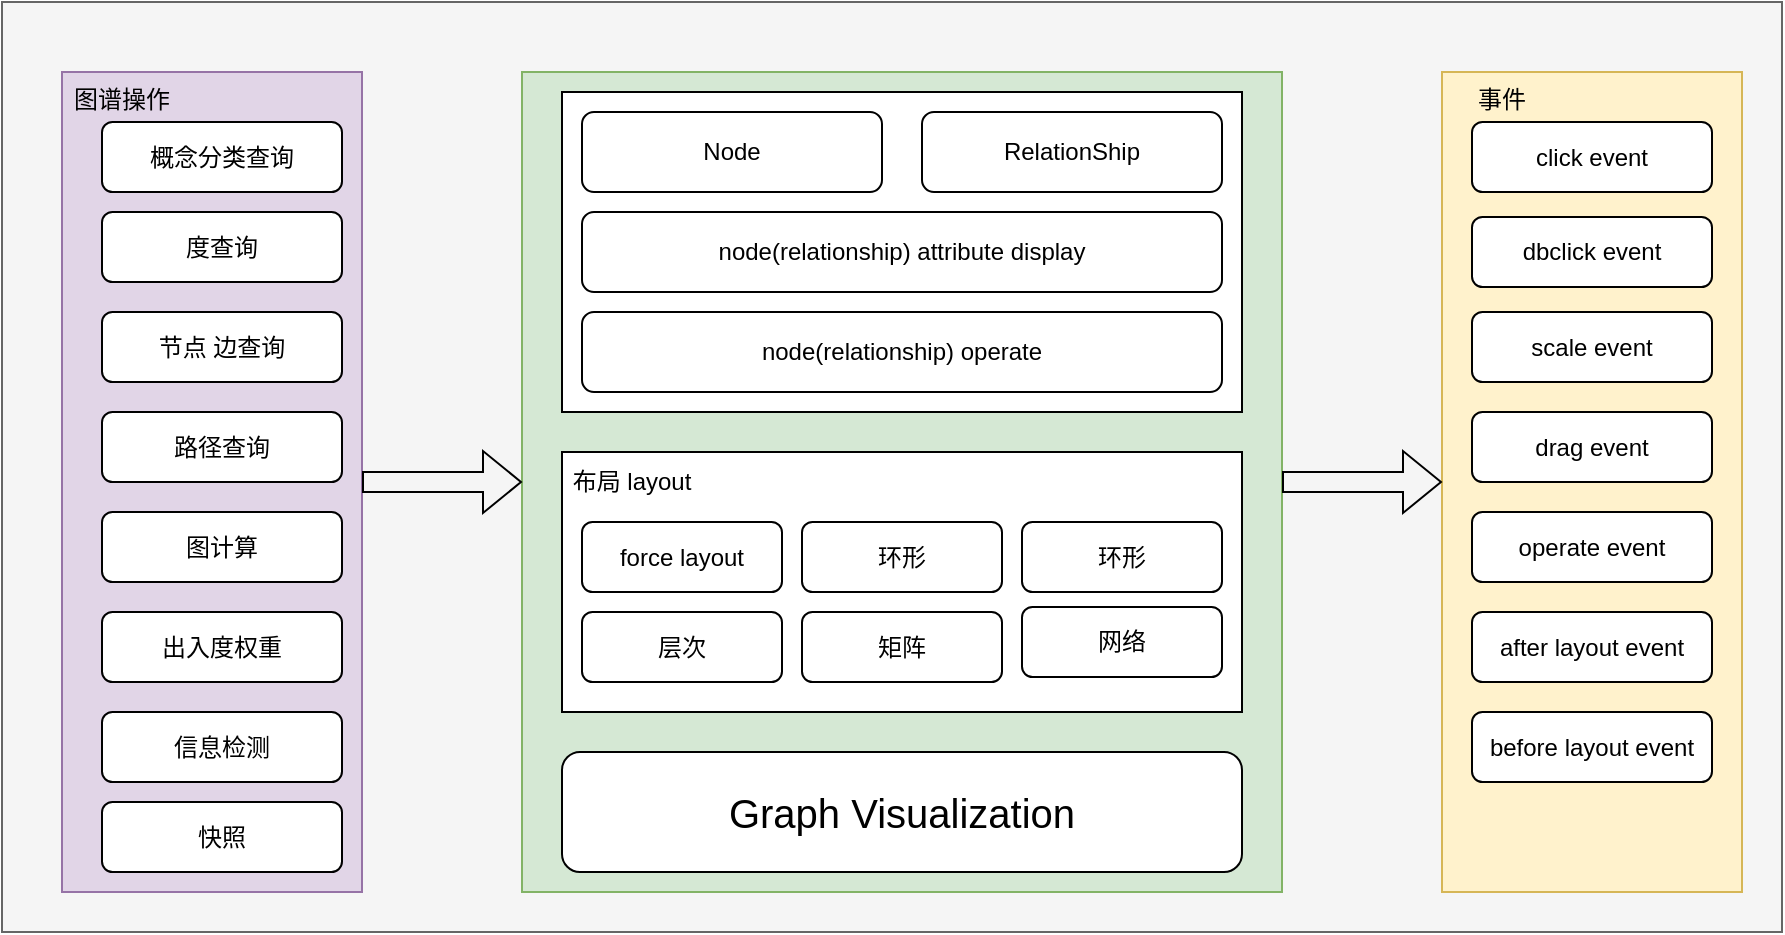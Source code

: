 <mxfile version="20.3.2" type="github">
  <diagram id="mW6_1v3Z-ysbQKr4pqtw" name="第 1 页">
    <mxGraphModel dx="1796" dy="614" grid="1" gridSize="10" guides="1" tooltips="1" connect="1" arrows="1" fold="1" page="1" pageScale="1" pageWidth="850" pageHeight="1100" math="0" shadow="0">
      <root>
        <mxCell id="0" />
        <mxCell id="1" parent="0" />
        <mxCell id="MQRSq_4guksDM0yowaz7-44" value="" style="rounded=0;whiteSpace=wrap;html=1;fontSize=12;fillColor=#f5f5f5;fontColor=#333333;strokeColor=#666666;" vertex="1" parent="1">
          <mxGeometry x="-110" y="5" width="890" height="465" as="geometry" />
        </mxCell>
        <mxCell id="MQRSq_4guksDM0yowaz7-22" value="" style="rounded=0;whiteSpace=wrap;html=1;fontSize=20;fillColor=#d5e8d4;strokeColor=#82b366;" vertex="1" parent="1">
          <mxGeometry x="150" y="40" width="380" height="410" as="geometry" />
        </mxCell>
        <mxCell id="MQRSq_4guksDM0yowaz7-18" value="" style="rounded=0;whiteSpace=wrap;html=1;fontSize=20;" vertex="1" parent="1">
          <mxGeometry x="170" y="50" width="340" height="160" as="geometry" />
        </mxCell>
        <mxCell id="MQRSq_4guksDM0yowaz7-15" value="" style="rounded=0;whiteSpace=wrap;html=1;" vertex="1" parent="1">
          <mxGeometry x="170" y="230" width="340" height="130" as="geometry" />
        </mxCell>
        <mxCell id="MQRSq_4guksDM0yowaz7-2" value="Node" style="rounded=1;whiteSpace=wrap;html=1;" vertex="1" parent="1">
          <mxGeometry x="180" y="60" width="150" height="40" as="geometry" />
        </mxCell>
        <mxCell id="MQRSq_4guksDM0yowaz7-3" value="RelationShip" style="rounded=1;whiteSpace=wrap;html=1;" vertex="1" parent="1">
          <mxGeometry x="350" y="60" width="150" height="40" as="geometry" />
        </mxCell>
        <mxCell id="MQRSq_4guksDM0yowaz7-6" value="force layout" style="rounded=1;whiteSpace=wrap;html=1;" vertex="1" parent="1">
          <mxGeometry x="180" y="265" width="100" height="35" as="geometry" />
        </mxCell>
        <mxCell id="MQRSq_4guksDM0yowaz7-7" value="环形" style="rounded=1;whiteSpace=wrap;html=1;" vertex="1" parent="1">
          <mxGeometry x="290" y="265" width="100" height="35" as="geometry" />
        </mxCell>
        <mxCell id="MQRSq_4guksDM0yowaz7-8" value="环形" style="rounded=1;whiteSpace=wrap;html=1;" vertex="1" parent="1">
          <mxGeometry x="400" y="265" width="100" height="35" as="geometry" />
        </mxCell>
        <mxCell id="MQRSq_4guksDM0yowaz7-10" value="层次" style="rounded=1;whiteSpace=wrap;html=1;" vertex="1" parent="1">
          <mxGeometry x="180" y="310" width="100" height="35" as="geometry" />
        </mxCell>
        <mxCell id="MQRSq_4guksDM0yowaz7-11" value="矩阵" style="rounded=1;whiteSpace=wrap;html=1;" vertex="1" parent="1">
          <mxGeometry x="290" y="310" width="100" height="35" as="geometry" />
        </mxCell>
        <mxCell id="MQRSq_4guksDM0yowaz7-13" value="网络" style="rounded=1;whiteSpace=wrap;html=1;" vertex="1" parent="1">
          <mxGeometry x="400" y="307.5" width="100" height="35" as="geometry" />
        </mxCell>
        <mxCell id="MQRSq_4guksDM0yowaz7-14" value="布局 layout" style="text;html=1;strokeColor=none;fillColor=none;align=center;verticalAlign=middle;whiteSpace=wrap;rounded=0;" vertex="1" parent="1">
          <mxGeometry x="170" y="230" width="70" height="30" as="geometry" />
        </mxCell>
        <mxCell id="MQRSq_4guksDM0yowaz7-17" value="&lt;font style=&quot;font-size: 20px;&quot;&gt;Graph Visualization&lt;/font&gt;" style="rounded=1;whiteSpace=wrap;html=1;" vertex="1" parent="1">
          <mxGeometry x="170" y="380" width="340" height="60" as="geometry" />
        </mxCell>
        <mxCell id="MQRSq_4guksDM0yowaz7-20" value="node(relationship) attribute display" style="rounded=1;whiteSpace=wrap;html=1;" vertex="1" parent="1">
          <mxGeometry x="180" y="110" width="320" height="40" as="geometry" />
        </mxCell>
        <mxCell id="MQRSq_4guksDM0yowaz7-21" value="node(relationship) operate" style="rounded=1;whiteSpace=wrap;html=1;" vertex="1" parent="1">
          <mxGeometry x="180" y="160" width="320" height="40" as="geometry" />
        </mxCell>
        <mxCell id="MQRSq_4guksDM0yowaz7-23" value="" style="rounded=0;whiteSpace=wrap;html=1;fontSize=20;fillColor=#e1d5e7;strokeColor=#9673a6;" vertex="1" parent="1">
          <mxGeometry x="-80" y="40" width="150" height="410" as="geometry" />
        </mxCell>
        <mxCell id="MQRSq_4guksDM0yowaz7-24" value="概念分类查询" style="rounded=1;whiteSpace=wrap;html=1;" vertex="1" parent="1">
          <mxGeometry x="-60" y="65" width="120" height="35" as="geometry" />
        </mxCell>
        <mxCell id="MQRSq_4guksDM0yowaz7-25" value="度查询" style="rounded=1;whiteSpace=wrap;html=1;" vertex="1" parent="1">
          <mxGeometry x="-60" y="110" width="120" height="35" as="geometry" />
        </mxCell>
        <mxCell id="MQRSq_4guksDM0yowaz7-26" value="节点 边查询" style="rounded=1;whiteSpace=wrap;html=1;" vertex="1" parent="1">
          <mxGeometry x="-60" y="160" width="120" height="35" as="geometry" />
        </mxCell>
        <mxCell id="MQRSq_4guksDM0yowaz7-27" value="路径查询" style="rounded=1;whiteSpace=wrap;html=1;" vertex="1" parent="1">
          <mxGeometry x="-60" y="210" width="120" height="35" as="geometry" />
        </mxCell>
        <mxCell id="MQRSq_4guksDM0yowaz7-28" value="图计算" style="rounded=1;whiteSpace=wrap;html=1;" vertex="1" parent="1">
          <mxGeometry x="-60" y="260" width="120" height="35" as="geometry" />
        </mxCell>
        <mxCell id="MQRSq_4guksDM0yowaz7-29" value="出入度权重" style="rounded=1;whiteSpace=wrap;html=1;" vertex="1" parent="1">
          <mxGeometry x="-60" y="310" width="120" height="35" as="geometry" />
        </mxCell>
        <mxCell id="MQRSq_4guksDM0yowaz7-30" value="信息检测" style="rounded=1;whiteSpace=wrap;html=1;" vertex="1" parent="1">
          <mxGeometry x="-60" y="360" width="120" height="35" as="geometry" />
        </mxCell>
        <mxCell id="MQRSq_4guksDM0yowaz7-31" value="快照" style="rounded=1;whiteSpace=wrap;html=1;" vertex="1" parent="1">
          <mxGeometry x="-60" y="405" width="120" height="35" as="geometry" />
        </mxCell>
        <mxCell id="MQRSq_4guksDM0yowaz7-32" value="&lt;span style=&quot;font-size: 12px;&quot;&gt;图谱操作&lt;/span&gt;" style="text;html=1;strokeColor=none;fillColor=none;align=center;verticalAlign=middle;whiteSpace=wrap;rounded=0;fontSize=20;" vertex="1" parent="1">
          <mxGeometry x="-80" y="40" width="60" height="20" as="geometry" />
        </mxCell>
        <mxCell id="MQRSq_4guksDM0yowaz7-33" value="" style="shape=flexArrow;endArrow=classic;html=1;rounded=0;fontSize=12;exitX=1;exitY=0.5;exitDx=0;exitDy=0;entryX=0;entryY=0.5;entryDx=0;entryDy=0;" edge="1" parent="1" source="MQRSq_4guksDM0yowaz7-23" target="MQRSq_4guksDM0yowaz7-22">
          <mxGeometry width="50" height="50" relative="1" as="geometry">
            <mxPoint x="-60" y="280" as="sourcePoint" />
            <mxPoint x="-10" y="230" as="targetPoint" />
          </mxGeometry>
        </mxCell>
        <mxCell id="MQRSq_4guksDM0yowaz7-34" value="" style="rounded=0;whiteSpace=wrap;html=1;fontSize=20;fillColor=#fff2cc;strokeColor=#d6b656;" vertex="1" parent="1">
          <mxGeometry x="610" y="40" width="150" height="410" as="geometry" />
        </mxCell>
        <mxCell id="MQRSq_4guksDM0yowaz7-35" value="" style="shape=flexArrow;endArrow=classic;html=1;rounded=0;fontSize=12;exitX=1;exitY=0.5;exitDx=0;exitDy=0;entryX=0;entryY=0.5;entryDx=0;entryDy=0;" edge="1" parent="1">
          <mxGeometry width="50" height="50" relative="1" as="geometry">
            <mxPoint x="530" y="245" as="sourcePoint" />
            <mxPoint x="610" y="245" as="targetPoint" />
          </mxGeometry>
        </mxCell>
        <mxCell id="MQRSq_4guksDM0yowaz7-36" value="&lt;span style=&quot;font-size: 12px;&quot;&gt;事件&lt;/span&gt;" style="text;html=1;strokeColor=none;fillColor=none;align=center;verticalAlign=middle;whiteSpace=wrap;rounded=0;fontSize=20;" vertex="1" parent="1">
          <mxGeometry x="610" y="40" width="60" height="20" as="geometry" />
        </mxCell>
        <mxCell id="MQRSq_4guksDM0yowaz7-37" value="click event" style="rounded=1;whiteSpace=wrap;html=1;" vertex="1" parent="1">
          <mxGeometry x="625" y="65" width="120" height="35" as="geometry" />
        </mxCell>
        <mxCell id="MQRSq_4guksDM0yowaz7-38" value="operate event" style="rounded=1;whiteSpace=wrap;html=1;" vertex="1" parent="1">
          <mxGeometry x="625" y="260" width="120" height="35" as="geometry" />
        </mxCell>
        <mxCell id="MQRSq_4guksDM0yowaz7-39" value="before layout event" style="rounded=1;whiteSpace=wrap;html=1;" vertex="1" parent="1">
          <mxGeometry x="625" y="360" width="120" height="35" as="geometry" />
        </mxCell>
        <mxCell id="MQRSq_4guksDM0yowaz7-40" value="after layout event" style="rounded=1;whiteSpace=wrap;html=1;" vertex="1" parent="1">
          <mxGeometry x="625" y="310" width="120" height="35" as="geometry" />
        </mxCell>
        <mxCell id="MQRSq_4guksDM0yowaz7-41" value="dbclick event" style="rounded=1;whiteSpace=wrap;html=1;" vertex="1" parent="1">
          <mxGeometry x="625" y="112.5" width="120" height="35" as="geometry" />
        </mxCell>
        <mxCell id="MQRSq_4guksDM0yowaz7-42" value="scale event" style="rounded=1;whiteSpace=wrap;html=1;" vertex="1" parent="1">
          <mxGeometry x="625" y="160" width="120" height="35" as="geometry" />
        </mxCell>
        <mxCell id="MQRSq_4guksDM0yowaz7-43" value="drag event" style="rounded=1;whiteSpace=wrap;html=1;" vertex="1" parent="1">
          <mxGeometry x="625" y="210" width="120" height="35" as="geometry" />
        </mxCell>
      </root>
    </mxGraphModel>
  </diagram>
</mxfile>
